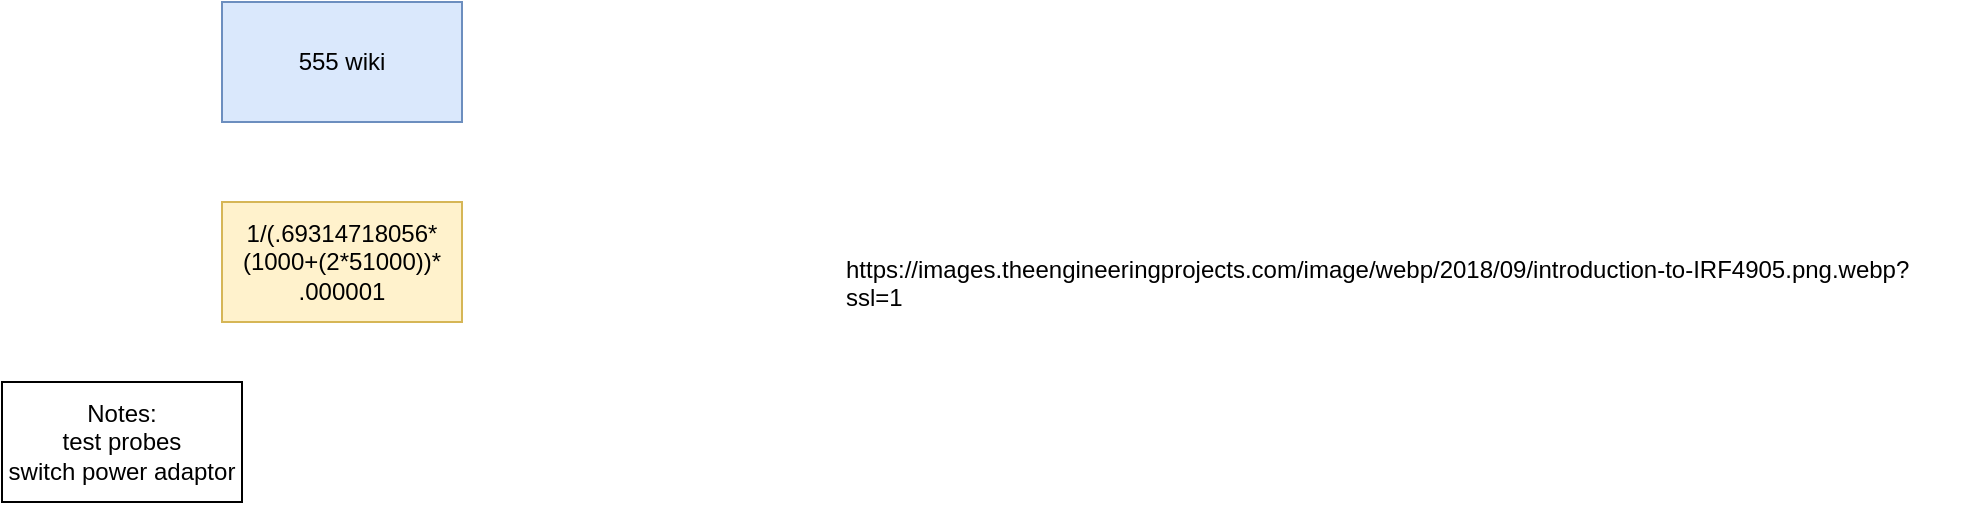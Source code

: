 <mxfile version="21.6.8" type="github" pages="2">
  <diagram name="Page-1" id="8R0tuyF706njBNt0rlaV">
    <mxGraphModel dx="875" dy="452" grid="1" gridSize="10" guides="1" tooltips="1" connect="1" arrows="1" fold="1" page="1" pageScale="1" pageWidth="850" pageHeight="1100" math="0" shadow="0">
      <root>
        <mxCell id="0" />
        <mxCell id="1" parent="0" />
        <UserObject label="555 wiki&lt;br&gt;" link="https://en.wikipedia.org/wiki/555_timer_IC" id="s4LHHFSYnkr0j9k8ltSt-1">
          <mxCell style="rounded=0;whiteSpace=wrap;html=1;fillColor=#dae8fc;strokeColor=#6c8ebf;" vertex="1" parent="1">
            <mxGeometry x="280" y="100" width="120" height="60" as="geometry" />
          </mxCell>
        </UserObject>
        <UserObject label="1/(.69314718056*(1000+(2*51000))* .000001" tooltip="555 frequency equasion" id="s4LHHFSYnkr0j9k8ltSt-2">
          <mxCell style="rounded=0;whiteSpace=wrap;html=1;fillColor=#fff2cc;strokeColor=#d6b656;" vertex="1" parent="1">
            <mxGeometry x="280" y="200" width="120" height="60" as="geometry" />
          </mxCell>
        </UserObject>
        <mxCell id="s4LHHFSYnkr0j9k8ltSt-3" value="Notes:&lt;br&gt;test probes&lt;br&gt;switch power adaptor" style="rounded=0;whiteSpace=wrap;html=1;" vertex="1" parent="1">
          <mxGeometry x="170" y="290" width="120" height="60" as="geometry" />
        </mxCell>
        <UserObject label="https://images.theengineeringprojects.com/image/webp/2018/09/introduction-to-IRF4905.png.webp?ssl=1" link="https://images.theengineeringprojects.com/image/webp/2018/09/introduction-to-IRF4905.png.webp?ssl=1" id="SbAaLp73A2lzNpTVEbcW-3">
          <mxCell style="text;whiteSpace=wrap;" vertex="1" parent="1">
            <mxGeometry x="590" y="220" width="560" height="50" as="geometry" />
          </mxCell>
        </UserObject>
      </root>
    </mxGraphModel>
  </diagram>
  <diagram id="0Xyd3FkVGQy98CMaZc9x" name="PCB Layout">
    <mxGraphModel dx="1909" dy="985" grid="1" gridSize="10" guides="1" tooltips="1" connect="1" arrows="1" fold="1" page="1" pageScale="1" pageWidth="850" pageHeight="1100" math="0" shadow="0">
      <root>
        <mxCell id="0" />
        <mxCell id="1" parent="0" />
        <mxCell id="FIQlfiSb-Bit5ePXrpSp-14" style="edgeStyle=orthogonalEdgeStyle;rounded=0;orthogonalLoop=1;jettySize=auto;html=1;exitX=0;exitY=0.217;exitDx=0;exitDy=0;entryX=1;entryY=0.5;entryDx=0;entryDy=0;entryPerimeter=0;exitPerimeter=0;" edge="1" parent="1" source="FIQlfiSb-Bit5ePXrpSp-4" target="FIQlfiSb-Bit5ePXrpSp-31">
          <mxGeometry relative="1" as="geometry">
            <mxPoint x="379.94" y="625" as="targetPoint" />
            <mxPoint x="389.94" y="257.5" as="sourcePoint" />
            <Array as="points">
              <mxPoint x="300" y="258" />
              <mxPoint x="300" y="625" />
              <mxPoint x="390" y="625" />
            </Array>
          </mxGeometry>
        </mxCell>
        <mxCell id="FIQlfiSb-Bit5ePXrpSp-17" style="edgeStyle=orthogonalEdgeStyle;rounded=0;orthogonalLoop=1;jettySize=auto;html=1;exitX=0;exitY=1;exitDx=0;exitDy=0;entryX=0;entryY=0.8;entryDx=0;entryDy=0;" edge="1" parent="1" source="FIQlfiSb-Bit5ePXrpSp-4" target="FIQlfiSb-Bit5ePXrpSp-62">
          <mxGeometry relative="1" as="geometry">
            <mxPoint x="210" y="90" as="targetPoint" />
            <Array as="points">
              <mxPoint x="400" y="395" />
              <mxPoint x="360" y="395" />
              <mxPoint x="360" y="22" />
              <mxPoint x="804" y="22" />
            </Array>
          </mxGeometry>
        </mxCell>
        <mxCell id="FIQlfiSb-Bit5ePXrpSp-25" style="edgeStyle=orthogonalEdgeStyle;rounded=0;orthogonalLoop=1;jettySize=auto;html=1;exitX=0;exitY=0.75;exitDx=0;exitDy=0;entryX=0;entryY=0.72;entryDx=0;entryDy=0;entryPerimeter=0;" edge="1" parent="1" source="FIQlfiSb-Bit5ePXrpSp-4" target="FIQlfiSb-Bit5ePXrpSp-47">
          <mxGeometry relative="1" as="geometry">
            <mxPoint x="200" y="540" as="targetPoint" />
            <Array as="points">
              <mxPoint x="270" y="338" />
              <mxPoint x="270" y="762" />
            </Array>
          </mxGeometry>
        </mxCell>
        <mxCell id="FIQlfiSb-Bit5ePXrpSp-26" style="edgeStyle=orthogonalEdgeStyle;rounded=0;orthogonalLoop=1;jettySize=auto;html=1;exitX=1;exitY=1;exitDx=0;exitDy=0;entryX=0;entryY=0.5;entryDx=0;entryDy=0;entryPerimeter=0;" edge="1" parent="1" source="FIQlfiSb-Bit5ePXrpSp-4" target="FIQlfiSb-Bit5ePXrpSp-9">
          <mxGeometry relative="1" as="geometry" />
        </mxCell>
        <mxCell id="FIQlfiSb-Bit5ePXrpSp-30" style="edgeStyle=orthogonalEdgeStyle;rounded=0;orthogonalLoop=1;jettySize=auto;html=1;exitX=1;exitY=0.75;exitDx=0;exitDy=0;entryX=0;entryY=0.5;entryDx=0;entryDy=0;entryPerimeter=0;" edge="1" parent="1" source="FIQlfiSb-Bit5ePXrpSp-4" target="FIQlfiSb-Bit5ePXrpSp-8">
          <mxGeometry relative="1" as="geometry" />
        </mxCell>
        <mxCell id="FIQlfiSb-Bit5ePXrpSp-43" style="edgeStyle=orthogonalEdgeStyle;rounded=0;orthogonalLoop=1;jettySize=auto;html=1;exitX=1;exitY=0.5;exitDx=0;exitDy=0;entryX=0;entryY=0.5;entryDx=0;entryDy=0;entryPerimeter=0;" edge="1" parent="1" source="FIQlfiSb-Bit5ePXrpSp-4" target="FIQlfiSb-Bit5ePXrpSp-6">
          <mxGeometry relative="1" as="geometry">
            <mxPoint x="610" y="310" as="targetPoint" />
          </mxGeometry>
        </mxCell>
        <mxCell id="FIQlfiSb-Bit5ePXrpSp-67" style="edgeStyle=orthogonalEdgeStyle;rounded=0;orthogonalLoop=1;jettySize=auto;html=1;exitX=1;exitY=0.25;exitDx=0;exitDy=0;entryX=0;entryY=0.8;entryDx=0;entryDy=0;" edge="1" parent="1" source="FIQlfiSb-Bit5ePXrpSp-4" target="FIQlfiSb-Bit5ePXrpSp-62">
          <mxGeometry relative="1" as="geometry">
            <Array as="points">
              <mxPoint x="560" y="262" />
              <mxPoint x="560" y="22" />
              <mxPoint x="804" y="22" />
            </Array>
          </mxGeometry>
        </mxCell>
        <mxCell id="FIQlfiSb-Bit5ePXrpSp-4" value="" style="rounded=0;whiteSpace=wrap;html=1;" vertex="1" parent="1">
          <mxGeometry x="400" y="225" width="120" height="150" as="geometry" />
        </mxCell>
        <mxCell id="FIQlfiSb-Bit5ePXrpSp-42" style="edgeStyle=orthogonalEdgeStyle;rounded=0;orthogonalLoop=1;jettySize=auto;html=1;exitX=0;exitY=0.5;exitDx=0;exitDy=0;exitPerimeter=0;entryX=1;entryY=0.5;entryDx=0;entryDy=0;entryPerimeter=0;" edge="1" parent="1" source="FIQlfiSb-Bit5ePXrpSp-6" target="FIQlfiSb-Bit5ePXrpSp-7">
          <mxGeometry relative="1" as="geometry">
            <Array as="points">
              <mxPoint x="680" y="260" />
            </Array>
          </mxGeometry>
        </mxCell>
        <mxCell id="FIQlfiSb-Bit5ePXrpSp-6" value="" style="pointerEvents=1;verticalLabelPosition=bottom;shadow=0;dashed=0;align=center;html=1;verticalAlign=top;shape=mxgraph.electrical.resistors.resistor_2;rotation=-90;" vertex="1" parent="1">
          <mxGeometry x="560" y="200" width="100" height="20" as="geometry" />
        </mxCell>
        <mxCell id="FIQlfiSb-Bit5ePXrpSp-21" style="edgeStyle=orthogonalEdgeStyle;rounded=0;orthogonalLoop=1;jettySize=auto;html=1;exitX=0;exitY=0.5;exitDx=0;exitDy=0;exitPerimeter=0;entryX=0.5;entryY=1;entryDx=0;entryDy=0;entryPerimeter=0;" edge="1" parent="1" source="FIQlfiSb-Bit5ePXrpSp-7" target="FIQlfiSb-Bit5ePXrpSp-11">
          <mxGeometry relative="1" as="geometry" />
        </mxCell>
        <mxCell id="FIQlfiSb-Bit5ePXrpSp-7" value="" style="pointerEvents=1;verticalLabelPosition=bottom;shadow=0;dashed=0;align=center;html=1;verticalAlign=top;shape=mxgraph.electrical.resistors.resistor_2;rotation=-90;" vertex="1" parent="1">
          <mxGeometry x="630" y="350" width="100" height="20" as="geometry" />
        </mxCell>
        <mxCell id="FIQlfiSb-Bit5ePXrpSp-32" style="edgeStyle=orthogonalEdgeStyle;rounded=0;orthogonalLoop=1;jettySize=auto;html=1;exitX=1;exitY=0.5;exitDx=0;exitDy=0;exitPerimeter=0;entryX=1;entryY=0.5;entryDx=0;entryDy=0;entryPerimeter=0;" edge="1" parent="1" source="FIQlfiSb-Bit5ePXrpSp-8" target="FIQlfiSb-Bit5ePXrpSp-31">
          <mxGeometry relative="1" as="geometry" />
        </mxCell>
        <mxCell id="FIQlfiSb-Bit5ePXrpSp-8" value="" style="pointerEvents=1;verticalLabelPosition=bottom;shadow=0;dashed=0;align=center;html=1;verticalAlign=top;shape=mxgraph.electrical.capacitors.capacitor_1;rotation=90;" vertex="1" parent="1">
          <mxGeometry x="560" y="550" width="100" height="60" as="geometry" />
        </mxCell>
        <mxCell id="FIQlfiSb-Bit5ePXrpSp-33" style="edgeStyle=orthogonalEdgeStyle;rounded=0;orthogonalLoop=1;jettySize=auto;html=1;exitX=1;exitY=0.5;exitDx=0;exitDy=0;exitPerimeter=0;entryX=1;entryY=0.5;entryDx=0;entryDy=0;entryPerimeter=0;" edge="1" parent="1" source="FIQlfiSb-Bit5ePXrpSp-9" target="FIQlfiSb-Bit5ePXrpSp-31">
          <mxGeometry relative="1" as="geometry">
            <mxPoint x="400" y="580" as="targetPoint" />
            <Array as="points">
              <mxPoint x="390" y="570" />
            </Array>
          </mxGeometry>
        </mxCell>
        <mxCell id="FIQlfiSb-Bit5ePXrpSp-9" value="" style="pointerEvents=1;verticalLabelPosition=bottom;shadow=0;dashed=0;align=center;html=1;verticalAlign=top;shape=mxgraph.electrical.capacitors.capacitor_1;rotation=90;" vertex="1" parent="1">
          <mxGeometry x="470" y="490" width="100" height="60" as="geometry" />
        </mxCell>
        <mxCell id="FIQlfiSb-Bit5ePXrpSp-22" style="edgeStyle=orthogonalEdgeStyle;rounded=0;orthogonalLoop=1;jettySize=auto;html=1;exitX=0;exitY=0.25;exitDx=0;exitDy=0;exitPerimeter=0;entryX=0;entryY=0.5;entryDx=0;entryDy=0;entryPerimeter=0;" edge="1" parent="1" source="FIQlfiSb-Bit5ePXrpSp-11" target="FIQlfiSb-Bit5ePXrpSp-8">
          <mxGeometry relative="1" as="geometry" />
        </mxCell>
        <mxCell id="FIQlfiSb-Bit5ePXrpSp-11" value="" style="pointerEvents=1;verticalLabelPosition=bottom;shadow=0;dashed=0;align=center;html=1;verticalAlign=top;shape=mxgraph.electrical.resistors.potentiometer_2;rotation=-90;flipV=1;" vertex="1" parent="1">
          <mxGeometry x="690" y="410" width="100" height="40" as="geometry" />
        </mxCell>
        <mxCell id="FIQlfiSb-Bit5ePXrpSp-41" style="edgeStyle=orthogonalEdgeStyle;rounded=0;orthogonalLoop=1;jettySize=auto;html=1;exitX=0.5;exitY=1;exitDx=0;exitDy=0;exitPerimeter=0;entryX=1;entryY=0.5;entryDx=0;entryDy=0;entryPerimeter=0;" edge="1" parent="1" source="FIQlfiSb-Bit5ePXrpSp-12" target="FIQlfiSb-Bit5ePXrpSp-6">
          <mxGeometry relative="1" as="geometry" />
        </mxCell>
        <mxCell id="FIQlfiSb-Bit5ePXrpSp-66" style="edgeStyle=orthogonalEdgeStyle;rounded=0;orthogonalLoop=1;jettySize=auto;html=1;exitX=1;exitY=0.25;exitDx=0;exitDy=0;exitPerimeter=0;entryX=0;entryY=0.8;entryDx=0;entryDy=0;" edge="1" parent="1" source="FIQlfiSb-Bit5ePXrpSp-12" target="FIQlfiSb-Bit5ePXrpSp-62">
          <mxGeometry relative="1" as="geometry" />
        </mxCell>
        <mxCell id="FIQlfiSb-Bit5ePXrpSp-12" value="" style="pointerEvents=1;verticalLabelPosition=bottom;shadow=0;dashed=0;align=center;html=1;verticalAlign=top;shape=mxgraph.electrical.resistors.potentiometer_2;rotation=-90;" vertex="1" parent="1">
          <mxGeometry x="660" y="120" width="100" height="40" as="geometry" />
        </mxCell>
        <mxCell id="FIQlfiSb-Bit5ePXrpSp-27" style="edgeStyle=orthogonalEdgeStyle;rounded=0;orthogonalLoop=1;jettySize=auto;html=1;exitX=0;exitY=0.5;exitDx=0;exitDy=0;entryX=1;entryY=0.75;entryDx=0;entryDy=0;" edge="1" parent="1" source="FIQlfiSb-Bit5ePXrpSp-4" target="FIQlfiSb-Bit5ePXrpSp-4">
          <mxGeometry relative="1" as="geometry">
            <Array as="points">
              <mxPoint x="380" y="300" />
              <mxPoint x="380" y="330" />
              <mxPoint x="540" y="330" />
              <mxPoint x="540" y="338" />
            </Array>
          </mxGeometry>
        </mxCell>
        <mxCell id="FIQlfiSb-Bit5ePXrpSp-31" value="" style="verticalLabelPosition=bottom;shadow=0;dashed=0;align=center;fillColor=strokeColor;html=1;verticalAlign=top;strokeWidth=1;shape=mxgraph.electrical.miscellaneous.monocell_battery;rotation=-90;" vertex="1" parent="1">
          <mxGeometry x="750" y="750" width="100" height="60" as="geometry" />
        </mxCell>
        <mxCell id="FIQlfiSb-Bit5ePXrpSp-52" style="edgeStyle=orthogonalEdgeStyle;rounded=0;orthogonalLoop=1;jettySize=auto;html=1;exitX=1;exitY=0.5;exitDx=0;exitDy=0;exitPerimeter=0;entryX=0.2;entryY=1;entryDx=0;entryDy=0;entryPerimeter=0;" edge="1" parent="1" source="FIQlfiSb-Bit5ePXrpSp-44" target="FIQlfiSb-Bit5ePXrpSp-51">
          <mxGeometry relative="1" as="geometry" />
        </mxCell>
        <mxCell id="FIQlfiSb-Bit5ePXrpSp-44" value="" style="pointerEvents=1;verticalLabelPosition=bottom;shadow=0;dashed=0;align=center;html=1;verticalAlign=top;shape=mxgraph.electrical.resistors.resistor_2;rotation=90;" vertex="1" parent="1">
          <mxGeometry x="120" y="870" width="100" height="20" as="geometry" />
        </mxCell>
        <mxCell id="FIQlfiSb-Bit5ePXrpSp-53" style="edgeStyle=orthogonalEdgeStyle;rounded=0;orthogonalLoop=1;jettySize=auto;html=1;exitX=1;exitY=0.5;exitDx=0;exitDy=0;exitPerimeter=0;entryX=1;entryY=0.5;entryDx=0;entryDy=0;entryPerimeter=0;" edge="1" parent="1" source="FIQlfiSb-Bit5ePXrpSp-45" target="FIQlfiSb-Bit5ePXrpSp-44">
          <mxGeometry relative="1" as="geometry" />
        </mxCell>
        <mxCell id="FIQlfiSb-Bit5ePXrpSp-45" value="" style="pointerEvents=1;verticalLabelPosition=bottom;shadow=0;dashed=0;align=center;html=1;verticalAlign=top;shape=mxgraph.electrical.resistors.resistor_2;rotation=90;" vertex="1" parent="1">
          <mxGeometry x="160" y="870" width="100" height="20" as="geometry" />
        </mxCell>
        <mxCell id="FIQlfiSb-Bit5ePXrpSp-54" style="edgeStyle=orthogonalEdgeStyle;rounded=0;orthogonalLoop=1;jettySize=auto;html=1;exitX=1;exitY=0.5;exitDx=0;exitDy=0;exitPerimeter=0;entryX=1;entryY=0.5;entryDx=0;entryDy=0;entryPerimeter=0;" edge="1" parent="1" source="FIQlfiSb-Bit5ePXrpSp-46" target="FIQlfiSb-Bit5ePXrpSp-45">
          <mxGeometry relative="1" as="geometry">
            <Array as="points">
              <mxPoint x="240" y="950" />
              <mxPoint x="210" y="950" />
            </Array>
          </mxGeometry>
        </mxCell>
        <mxCell id="FIQlfiSb-Bit5ePXrpSp-46" value="" style="pointerEvents=1;verticalLabelPosition=bottom;shadow=0;dashed=0;align=center;html=1;verticalAlign=top;shape=mxgraph.electrical.resistors.resistor_2;rotation=90;" vertex="1" parent="1">
          <mxGeometry x="190" y="870" width="100" height="20" as="geometry" />
        </mxCell>
        <mxCell id="FIQlfiSb-Bit5ePXrpSp-48" style="edgeStyle=orthogonalEdgeStyle;rounded=0;orthogonalLoop=1;jettySize=auto;html=1;exitX=0.7;exitY=1;exitDx=0;exitDy=0;exitPerimeter=0;entryX=0;entryY=0.5;entryDx=0;entryDy=0;entryPerimeter=0;" edge="1" parent="1" source="FIQlfiSb-Bit5ePXrpSp-47" target="FIQlfiSb-Bit5ePXrpSp-45">
          <mxGeometry relative="1" as="geometry" />
        </mxCell>
        <mxCell id="FIQlfiSb-Bit5ePXrpSp-49" style="edgeStyle=orthogonalEdgeStyle;rounded=0;orthogonalLoop=1;jettySize=auto;html=1;exitX=0.7;exitY=1;exitDx=0;exitDy=0;exitPerimeter=0;entryX=0;entryY=0.5;entryDx=0;entryDy=0;entryPerimeter=0;" edge="1" parent="1" source="FIQlfiSb-Bit5ePXrpSp-47" target="FIQlfiSb-Bit5ePXrpSp-46">
          <mxGeometry relative="1" as="geometry" />
        </mxCell>
        <mxCell id="FIQlfiSb-Bit5ePXrpSp-50" style="edgeStyle=orthogonalEdgeStyle;rounded=0;orthogonalLoop=1;jettySize=auto;html=1;exitX=0.7;exitY=1;exitDx=0;exitDy=0;exitPerimeter=0;entryX=0;entryY=0.5;entryDx=0;entryDy=0;entryPerimeter=0;" edge="1" parent="1" source="FIQlfiSb-Bit5ePXrpSp-47" target="FIQlfiSb-Bit5ePXrpSp-44">
          <mxGeometry relative="1" as="geometry" />
        </mxCell>
        <mxCell id="FIQlfiSb-Bit5ePXrpSp-63" style="edgeStyle=orthogonalEdgeStyle;rounded=0;orthogonalLoop=1;jettySize=auto;html=1;exitX=0.7;exitY=0;exitDx=0;exitDy=0;exitPerimeter=0;entryX=0;entryY=0.8;entryDx=0;entryDy=0;" edge="1" parent="1" source="FIQlfiSb-Bit5ePXrpSp-47" target="FIQlfiSb-Bit5ePXrpSp-62">
          <mxGeometry relative="1" as="geometry">
            <mxPoint x="190" y="90" as="targetPoint" />
          </mxGeometry>
        </mxCell>
        <mxCell id="FIQlfiSb-Bit5ePXrpSp-47" value="" style="verticalLabelPosition=bottom;shadow=0;dashed=0;align=center;html=1;verticalAlign=top;shape=mxgraph.electrical.mosfets1.p-channel_mosfet_1;flipH=1;" vertex="1" parent="1">
          <mxGeometry x="140" y="690" width="95" height="100" as="geometry" />
        </mxCell>
        <mxCell id="FIQlfiSb-Bit5ePXrpSp-55" style="edgeStyle=orthogonalEdgeStyle;rounded=0;orthogonalLoop=1;jettySize=auto;html=1;exitX=0.8;exitY=1;exitDx=0;exitDy=0;exitPerimeter=0;entryX=1;entryY=0.5;entryDx=0;entryDy=0;entryPerimeter=0;" edge="1" parent="1" source="FIQlfiSb-Bit5ePXrpSp-51" target="FIQlfiSb-Bit5ePXrpSp-31">
          <mxGeometry relative="1" as="geometry">
            <Array as="points">
              <mxPoint x="580" y="990" />
              <mxPoint x="680" y="990" />
              <mxPoint x="680" y="730" />
            </Array>
          </mxGeometry>
        </mxCell>
        <mxCell id="FIQlfiSb-Bit5ePXrpSp-51" value="" style="verticalLabelPosition=bottom;shadow=0;dashed=0;align=center;html=1;verticalAlign=top;shape=mxgraph.electrical.opto_electronics.lamp" vertex="1" parent="1">
          <mxGeometry x="540" y="870" width="50" height="100" as="geometry" />
        </mxCell>
        <mxCell id="FIQlfiSb-Bit5ePXrpSp-57" value="" style="endArrow=none;dashed=1;html=1;dashPattern=1 3;strokeWidth=2;rounded=0;" edge="1" parent="1">
          <mxGeometry width="50" height="50" relative="1" as="geometry">
            <mxPoint x="450" y="1050" as="sourcePoint" />
            <mxPoint x="450" y="850" as="targetPoint" />
          </mxGeometry>
        </mxCell>
        <mxCell id="FIQlfiSb-Bit5ePXrpSp-58" value="" style="endArrow=none;dashed=1;html=1;dashPattern=1 3;strokeWidth=2;rounded=0;" edge="1" parent="1">
          <mxGeometry width="50" height="50" relative="1" as="geometry">
            <mxPoint x="750" y="1040" as="sourcePoint" />
            <mxPoint x="750" y="840" as="targetPoint" />
          </mxGeometry>
        </mxCell>
        <mxCell id="FIQlfiSb-Bit5ePXrpSp-59" value="" style="endArrow=none;dashed=1;html=1;dashPattern=1 3;strokeWidth=2;rounded=0;" edge="1" parent="1">
          <mxGeometry width="50" height="50" relative="1" as="geometry">
            <mxPoint x="750" y="850" as="sourcePoint" />
            <mxPoint x="450" y="850" as="targetPoint" />
          </mxGeometry>
        </mxCell>
        <mxCell id="FIQlfiSb-Bit5ePXrpSp-60" value="" style="endArrow=none;dashed=1;html=1;dashPattern=1 3;strokeWidth=2;rounded=0;" edge="1" parent="1">
          <mxGeometry width="50" height="50" relative="1" as="geometry">
            <mxPoint x="750" y="1040" as="sourcePoint" />
            <mxPoint x="450" y="1050" as="targetPoint" />
          </mxGeometry>
        </mxCell>
        <mxCell id="FIQlfiSb-Bit5ePXrpSp-62" value="" style="html=1;shape=mxgraph.electrical.electro-mechanical.singleSwitch;aspect=fixed;elSwitchState=off;rotation=90;" vertex="1" parent="1">
          <mxGeometry x="772.5" y="70" width="75" height="20" as="geometry" />
        </mxCell>
        <mxCell id="uCjvSNhaSB3fqHybHDP5-2" value="" style="shape=image;verticalLabelPosition=bottom;labelBackgroundColor=default;verticalAlign=top;aspect=fixed;imageAspect=0;image=https://upload.wikimedia.org/wikipedia/commons/thumb/3/3d/555_Astable_Diagram.svg/1024px-555_Astable_Diagram.svg.png;" vertex="1" parent="1">
          <mxGeometry x="1090" y="420" width="373.96" height="340" as="geometry" />
        </mxCell>
      </root>
    </mxGraphModel>
  </diagram>
</mxfile>
